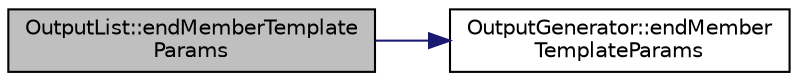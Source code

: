 digraph "OutputList::endMemberTemplateParams"
{
 // LATEX_PDF_SIZE
  edge [fontname="Helvetica",fontsize="10",labelfontname="Helvetica",labelfontsize="10"];
  node [fontname="Helvetica",fontsize="10",shape=record];
  rankdir="LR";
  Node1 [label="OutputList::endMemberTemplate\lParams",height=0.2,width=0.4,color="black", fillcolor="grey75", style="filled", fontcolor="black",tooltip=" "];
  Node1 -> Node2 [color="midnightblue",fontsize="10",style="solid"];
  Node2 [label="OutputGenerator::endMember\lTemplateParams",height=0.2,width=0.4,color="black", fillcolor="white", style="filled",URL="$classOutputGenerator.html#a376d8dd67463f90162ff6ab1019d5895",tooltip=" "];
}
